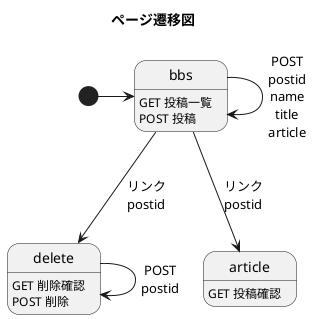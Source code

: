 @startuml
title ページ遷移図
bbs :GET 投稿一覧\nPOST 投稿
delete:GET 削除確認\nPOST 削除
article:GET 投稿確認

[*]->bbs
bbs-->article:リンク\npostid
bbs-->delete:リンク\npostid
delete-->delete:POST\npostid
bbs-->bbs:POST\npostid\nname\ntitle\narticle
@enduml